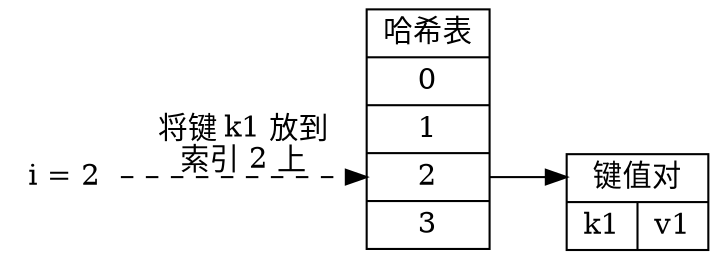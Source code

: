 digraph {

    rankdir = LR;

    //

    node [shape = record];

    table [label = " <head> 哈希表 | <0> 0 | <1> 1 | <2> 2 | <3> 3 "];

    kv1 [label = "<head> 键值对 | { k1 | v1 } "];

    //

    node [shape = plaintext];

    index [label = "i = 2"];

    //
    
    table:2 -> kv1:head;

    index -> table:2 [label = "将键 k1 放到\n索引 2 上", style = dashed];

}
